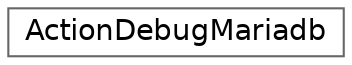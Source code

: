 digraph "Graphical Class Hierarchy"
{
 // LATEX_PDF_SIZE
  bgcolor="transparent";
  edge [fontname=Helvetica,fontsize=14,labelfontname=Helvetica,labelfontsize=14];
  node [fontname=Helvetica,fontsize=14,shape=box,height=0.2,width=0.4];
  rankdir="LR";
  Node0 [id="Node000000",label="ActionDebugMariadb",height=0.2,width=0.4,color="grey40", fillcolor="white", style="filled",URL="$d8/d8e/classActionDebugMariadb.html",tooltip=" "];
}
